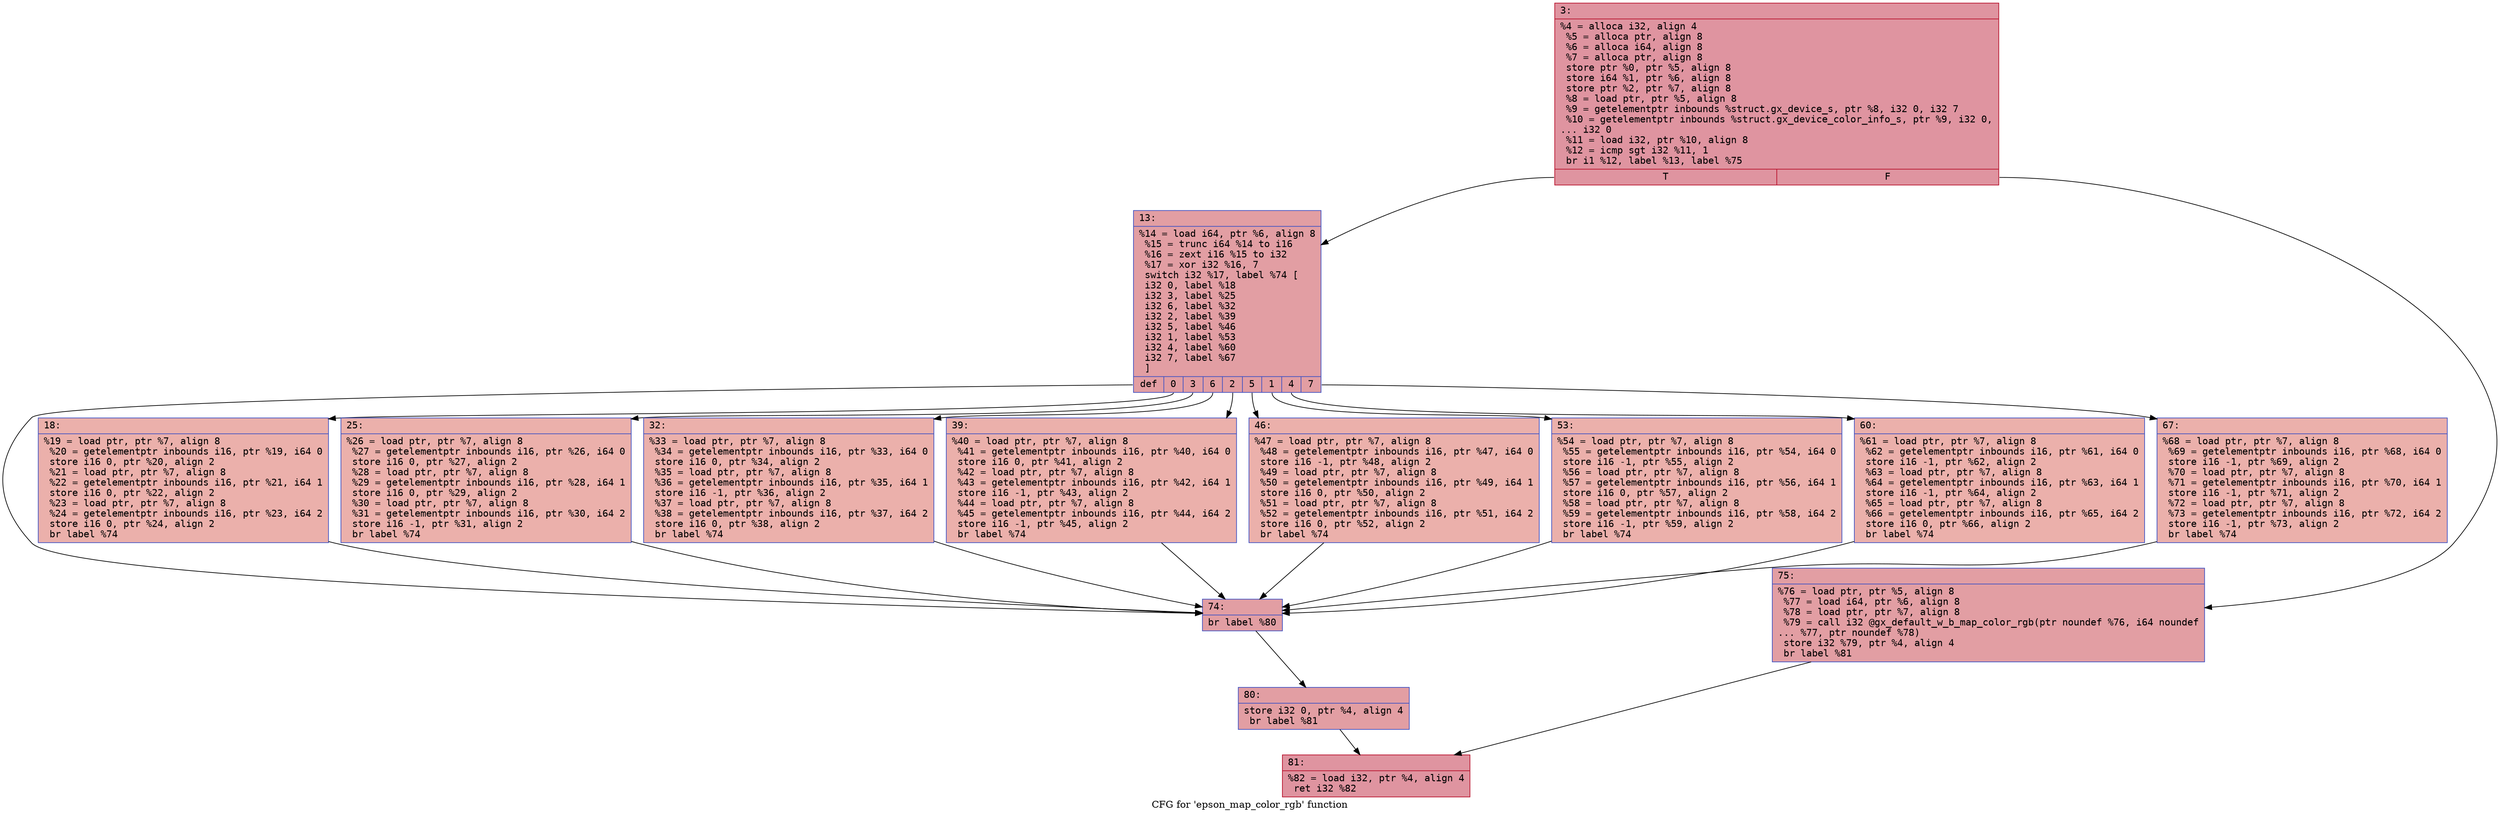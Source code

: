 digraph "CFG for 'epson_map_color_rgb' function" {
	label="CFG for 'epson_map_color_rgb' function";

	Node0x600000af8960 [shape=record,color="#b70d28ff", style=filled, fillcolor="#b70d2870" fontname="Courier",label="{3:\l|  %4 = alloca i32, align 4\l  %5 = alloca ptr, align 8\l  %6 = alloca i64, align 8\l  %7 = alloca ptr, align 8\l  store ptr %0, ptr %5, align 8\l  store i64 %1, ptr %6, align 8\l  store ptr %2, ptr %7, align 8\l  %8 = load ptr, ptr %5, align 8\l  %9 = getelementptr inbounds %struct.gx_device_s, ptr %8, i32 0, i32 7\l  %10 = getelementptr inbounds %struct.gx_device_color_info_s, ptr %9, i32 0,\l... i32 0\l  %11 = load i32, ptr %10, align 8\l  %12 = icmp sgt i32 %11, 1\l  br i1 %12, label %13, label %75\l|{<s0>T|<s1>F}}"];
	Node0x600000af8960:s0 -> Node0x600000af89b0[tooltip="3 -> 13\nProbability 50.00%" ];
	Node0x600000af8960:s1 -> Node0x600000af8cd0[tooltip="3 -> 75\nProbability 50.00%" ];
	Node0x600000af89b0 [shape=record,color="#3d50c3ff", style=filled, fillcolor="#be242e70" fontname="Courier",label="{13:\l|  %14 = load i64, ptr %6, align 8\l  %15 = trunc i64 %14 to i16\l  %16 = zext i16 %15 to i32\l  %17 = xor i32 %16, 7\l  switch i32 %17, label %74 [\l    i32 0, label %18\l    i32 3, label %25\l    i32 6, label %32\l    i32 2, label %39\l    i32 5, label %46\l    i32 1, label %53\l    i32 4, label %60\l    i32 7, label %67\l  ]\l|{<s0>def|<s1>0|<s2>3|<s3>6|<s4>2|<s5>5|<s6>1|<s7>4|<s8>7}}"];
	Node0x600000af89b0:s0 -> Node0x600000af8c80[tooltip="13 -> 74\nProbability 11.11%" ];
	Node0x600000af89b0:s1 -> Node0x600000af8a00[tooltip="13 -> 18\nProbability 11.11%" ];
	Node0x600000af89b0:s2 -> Node0x600000af8a50[tooltip="13 -> 25\nProbability 11.11%" ];
	Node0x600000af89b0:s3 -> Node0x600000af8aa0[tooltip="13 -> 32\nProbability 11.11%" ];
	Node0x600000af89b0:s4 -> Node0x600000af8af0[tooltip="13 -> 39\nProbability 11.11%" ];
	Node0x600000af89b0:s5 -> Node0x600000af8b40[tooltip="13 -> 46\nProbability 11.11%" ];
	Node0x600000af89b0:s6 -> Node0x600000af8b90[tooltip="13 -> 53\nProbability 11.11%" ];
	Node0x600000af89b0:s7 -> Node0x600000af8be0[tooltip="13 -> 60\nProbability 11.11%" ];
	Node0x600000af89b0:s8 -> Node0x600000af8c30[tooltip="13 -> 67\nProbability 11.11%" ];
	Node0x600000af8a00 [shape=record,color="#3d50c3ff", style=filled, fillcolor="#d24b4070" fontname="Courier",label="{18:\l|  %19 = load ptr, ptr %7, align 8\l  %20 = getelementptr inbounds i16, ptr %19, i64 0\l  store i16 0, ptr %20, align 2\l  %21 = load ptr, ptr %7, align 8\l  %22 = getelementptr inbounds i16, ptr %21, i64 1\l  store i16 0, ptr %22, align 2\l  %23 = load ptr, ptr %7, align 8\l  %24 = getelementptr inbounds i16, ptr %23, i64 2\l  store i16 0, ptr %24, align 2\l  br label %74\l}"];
	Node0x600000af8a00 -> Node0x600000af8c80[tooltip="18 -> 74\nProbability 100.00%" ];
	Node0x600000af8a50 [shape=record,color="#3d50c3ff", style=filled, fillcolor="#d24b4070" fontname="Courier",label="{25:\l|  %26 = load ptr, ptr %7, align 8\l  %27 = getelementptr inbounds i16, ptr %26, i64 0\l  store i16 0, ptr %27, align 2\l  %28 = load ptr, ptr %7, align 8\l  %29 = getelementptr inbounds i16, ptr %28, i64 1\l  store i16 0, ptr %29, align 2\l  %30 = load ptr, ptr %7, align 8\l  %31 = getelementptr inbounds i16, ptr %30, i64 2\l  store i16 -1, ptr %31, align 2\l  br label %74\l}"];
	Node0x600000af8a50 -> Node0x600000af8c80[tooltip="25 -> 74\nProbability 100.00%" ];
	Node0x600000af8aa0 [shape=record,color="#3d50c3ff", style=filled, fillcolor="#d24b4070" fontname="Courier",label="{32:\l|  %33 = load ptr, ptr %7, align 8\l  %34 = getelementptr inbounds i16, ptr %33, i64 0\l  store i16 0, ptr %34, align 2\l  %35 = load ptr, ptr %7, align 8\l  %36 = getelementptr inbounds i16, ptr %35, i64 1\l  store i16 -1, ptr %36, align 2\l  %37 = load ptr, ptr %7, align 8\l  %38 = getelementptr inbounds i16, ptr %37, i64 2\l  store i16 0, ptr %38, align 2\l  br label %74\l}"];
	Node0x600000af8aa0 -> Node0x600000af8c80[tooltip="32 -> 74\nProbability 100.00%" ];
	Node0x600000af8af0 [shape=record,color="#3d50c3ff", style=filled, fillcolor="#d24b4070" fontname="Courier",label="{39:\l|  %40 = load ptr, ptr %7, align 8\l  %41 = getelementptr inbounds i16, ptr %40, i64 0\l  store i16 0, ptr %41, align 2\l  %42 = load ptr, ptr %7, align 8\l  %43 = getelementptr inbounds i16, ptr %42, i64 1\l  store i16 -1, ptr %43, align 2\l  %44 = load ptr, ptr %7, align 8\l  %45 = getelementptr inbounds i16, ptr %44, i64 2\l  store i16 -1, ptr %45, align 2\l  br label %74\l}"];
	Node0x600000af8af0 -> Node0x600000af8c80[tooltip="39 -> 74\nProbability 100.00%" ];
	Node0x600000af8b40 [shape=record,color="#3d50c3ff", style=filled, fillcolor="#d24b4070" fontname="Courier",label="{46:\l|  %47 = load ptr, ptr %7, align 8\l  %48 = getelementptr inbounds i16, ptr %47, i64 0\l  store i16 -1, ptr %48, align 2\l  %49 = load ptr, ptr %7, align 8\l  %50 = getelementptr inbounds i16, ptr %49, i64 1\l  store i16 0, ptr %50, align 2\l  %51 = load ptr, ptr %7, align 8\l  %52 = getelementptr inbounds i16, ptr %51, i64 2\l  store i16 0, ptr %52, align 2\l  br label %74\l}"];
	Node0x600000af8b40 -> Node0x600000af8c80[tooltip="46 -> 74\nProbability 100.00%" ];
	Node0x600000af8b90 [shape=record,color="#3d50c3ff", style=filled, fillcolor="#d24b4070" fontname="Courier",label="{53:\l|  %54 = load ptr, ptr %7, align 8\l  %55 = getelementptr inbounds i16, ptr %54, i64 0\l  store i16 -1, ptr %55, align 2\l  %56 = load ptr, ptr %7, align 8\l  %57 = getelementptr inbounds i16, ptr %56, i64 1\l  store i16 0, ptr %57, align 2\l  %58 = load ptr, ptr %7, align 8\l  %59 = getelementptr inbounds i16, ptr %58, i64 2\l  store i16 -1, ptr %59, align 2\l  br label %74\l}"];
	Node0x600000af8b90 -> Node0x600000af8c80[tooltip="53 -> 74\nProbability 100.00%" ];
	Node0x600000af8be0 [shape=record,color="#3d50c3ff", style=filled, fillcolor="#d24b4070" fontname="Courier",label="{60:\l|  %61 = load ptr, ptr %7, align 8\l  %62 = getelementptr inbounds i16, ptr %61, i64 0\l  store i16 -1, ptr %62, align 2\l  %63 = load ptr, ptr %7, align 8\l  %64 = getelementptr inbounds i16, ptr %63, i64 1\l  store i16 -1, ptr %64, align 2\l  %65 = load ptr, ptr %7, align 8\l  %66 = getelementptr inbounds i16, ptr %65, i64 2\l  store i16 0, ptr %66, align 2\l  br label %74\l}"];
	Node0x600000af8be0 -> Node0x600000af8c80[tooltip="60 -> 74\nProbability 100.00%" ];
	Node0x600000af8c30 [shape=record,color="#3d50c3ff", style=filled, fillcolor="#d24b4070" fontname="Courier",label="{67:\l|  %68 = load ptr, ptr %7, align 8\l  %69 = getelementptr inbounds i16, ptr %68, i64 0\l  store i16 -1, ptr %69, align 2\l  %70 = load ptr, ptr %7, align 8\l  %71 = getelementptr inbounds i16, ptr %70, i64 1\l  store i16 -1, ptr %71, align 2\l  %72 = load ptr, ptr %7, align 8\l  %73 = getelementptr inbounds i16, ptr %72, i64 2\l  store i16 -1, ptr %73, align 2\l  br label %74\l}"];
	Node0x600000af8c30 -> Node0x600000af8c80[tooltip="67 -> 74\nProbability 100.00%" ];
	Node0x600000af8c80 [shape=record,color="#3d50c3ff", style=filled, fillcolor="#be242e70" fontname="Courier",label="{74:\l|  br label %80\l}"];
	Node0x600000af8c80 -> Node0x600000af8d20[tooltip="74 -> 80\nProbability 100.00%" ];
	Node0x600000af8cd0 [shape=record,color="#3d50c3ff", style=filled, fillcolor="#be242e70" fontname="Courier",label="{75:\l|  %76 = load ptr, ptr %5, align 8\l  %77 = load i64, ptr %6, align 8\l  %78 = load ptr, ptr %7, align 8\l  %79 = call i32 @gx_default_w_b_map_color_rgb(ptr noundef %76, i64 noundef\l... %77, ptr noundef %78)\l  store i32 %79, ptr %4, align 4\l  br label %81\l}"];
	Node0x600000af8cd0 -> Node0x600000af8d70[tooltip="75 -> 81\nProbability 100.00%" ];
	Node0x600000af8d20 [shape=record,color="#3d50c3ff", style=filled, fillcolor="#be242e70" fontname="Courier",label="{80:\l|  store i32 0, ptr %4, align 4\l  br label %81\l}"];
	Node0x600000af8d20 -> Node0x600000af8d70[tooltip="80 -> 81\nProbability 100.00%" ];
	Node0x600000af8d70 [shape=record,color="#b70d28ff", style=filled, fillcolor="#b70d2870" fontname="Courier",label="{81:\l|  %82 = load i32, ptr %4, align 4\l  ret i32 %82\l}"];
}

